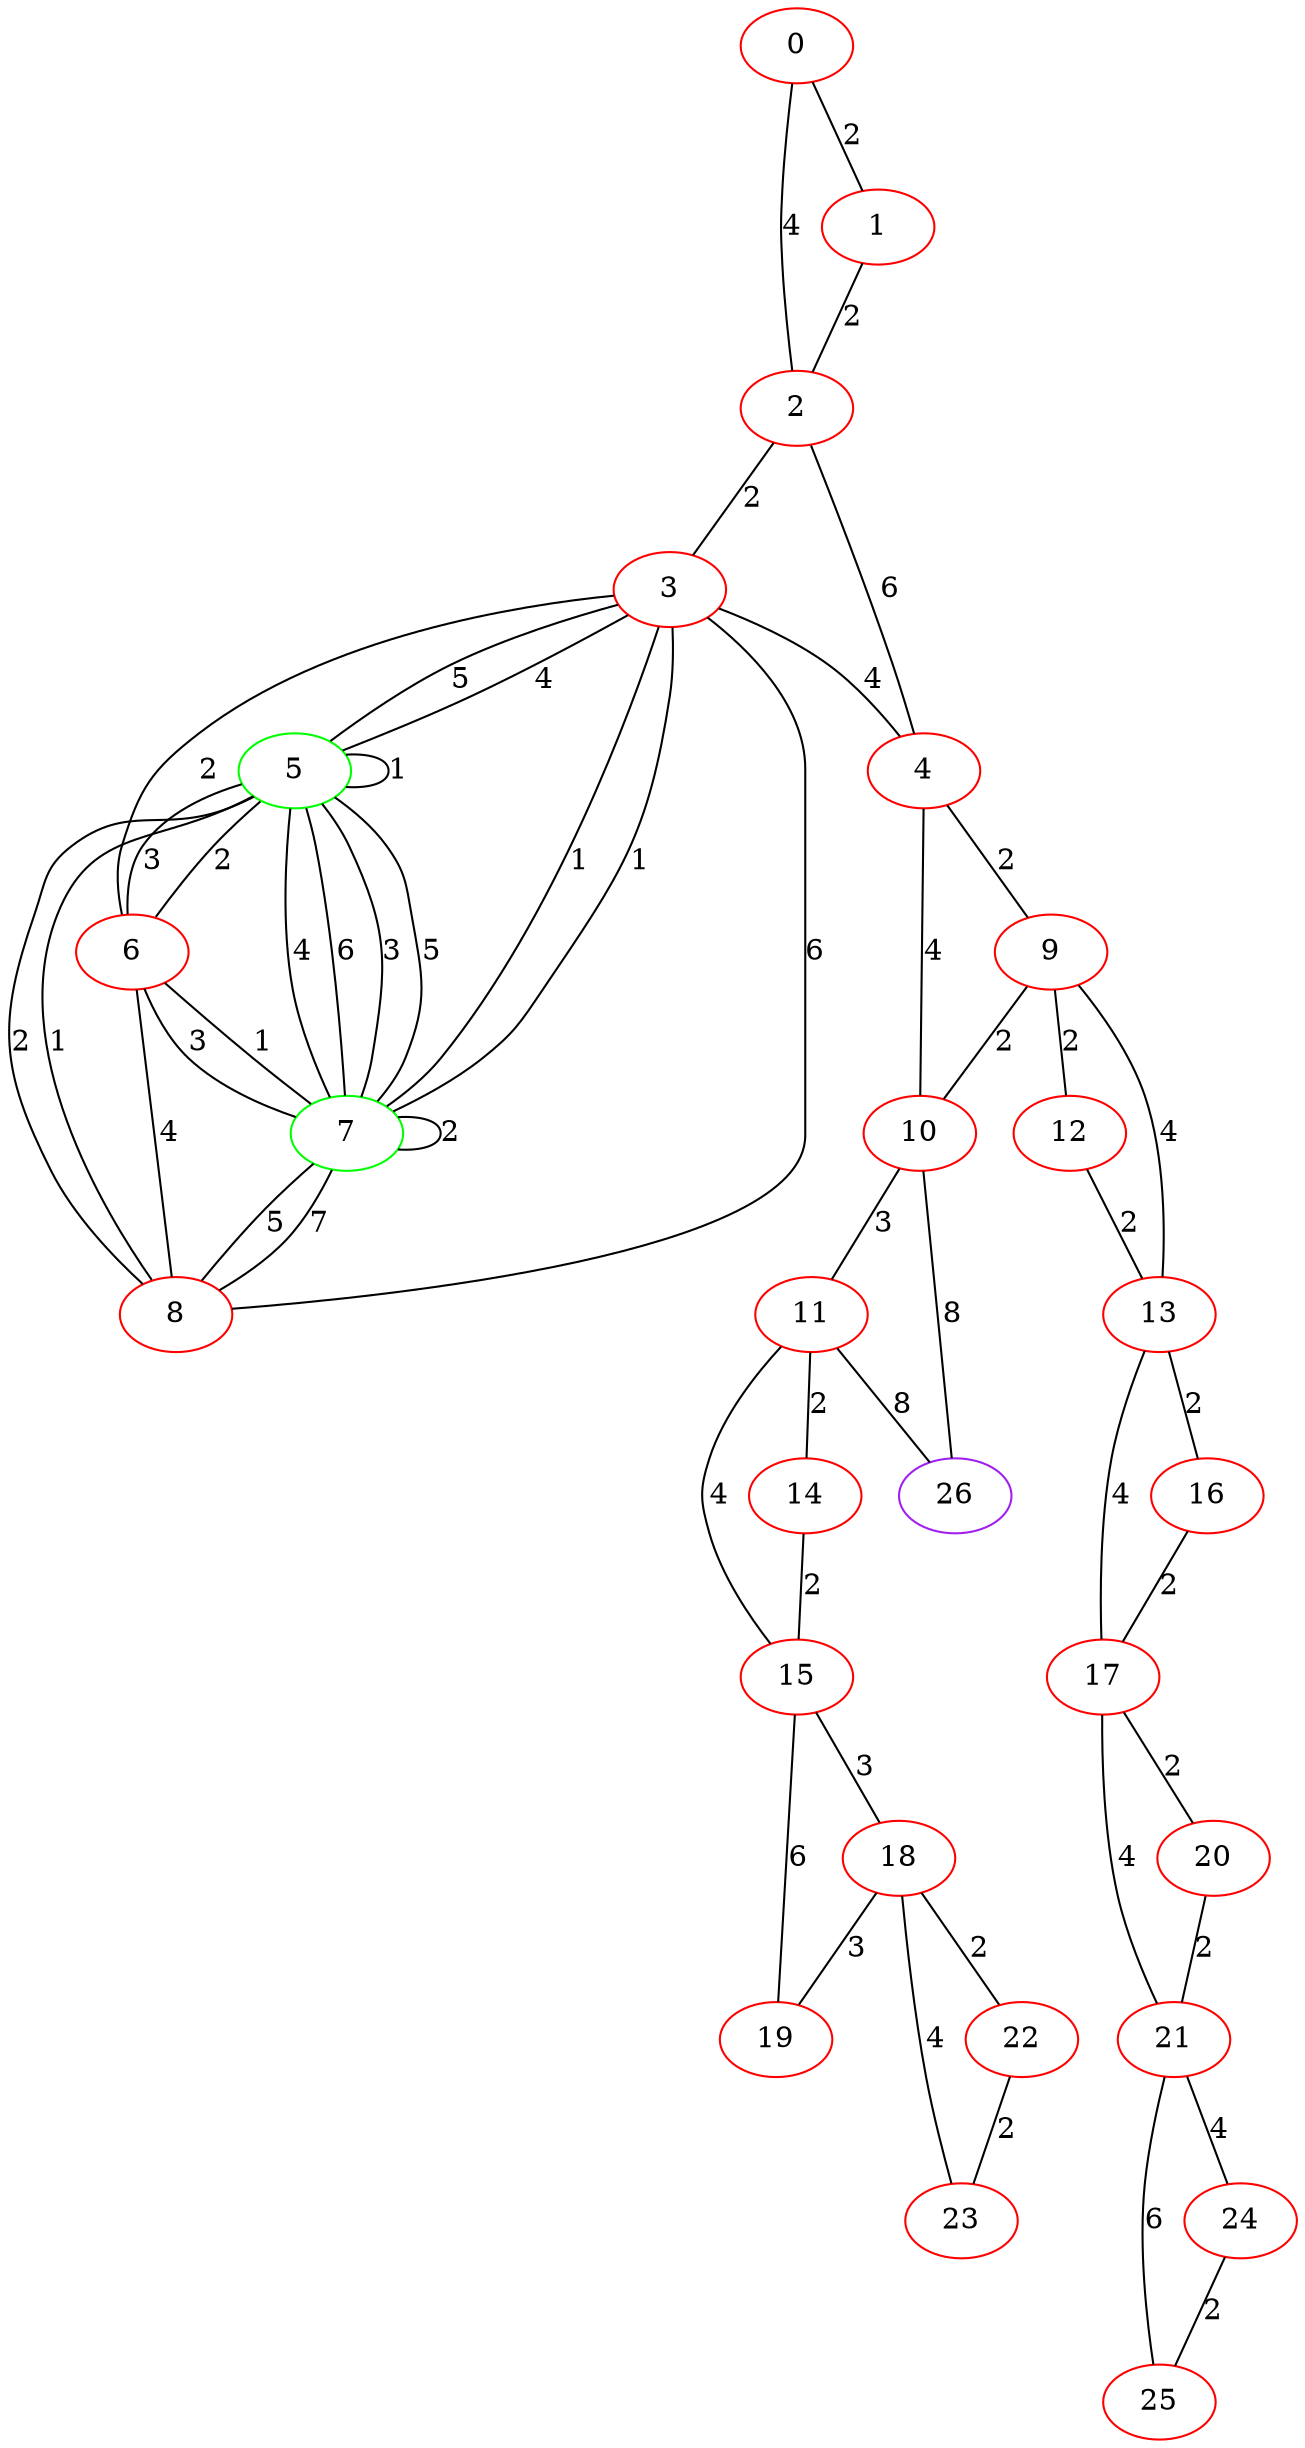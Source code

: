 graph "" {
0 [color=red, weight=1];
1 [color=red, weight=1];
2 [color=red, weight=1];
3 [color=red, weight=1];
4 [color=red, weight=1];
5 [color=green, weight=2];
6 [color=red, weight=1];
7 [color=green, weight=2];
8 [color=red, weight=1];
9 [color=red, weight=1];
10 [color=red, weight=1];
11 [color=red, weight=1];
12 [color=red, weight=1];
13 [color=red, weight=1];
14 [color=red, weight=1];
15 [color=red, weight=1];
16 [color=red, weight=1];
17 [color=red, weight=1];
18 [color=red, weight=1];
19 [color=red, weight=1];
20 [color=red, weight=1];
21 [color=red, weight=1];
22 [color=red, weight=1];
23 [color=red, weight=1];
24 [color=red, weight=1];
25 [color=red, weight=1];
26 [color=purple, weight=4];
0 -- 1  [key=0, label=2];
0 -- 2  [key=0, label=4];
1 -- 2  [key=0, label=2];
2 -- 3  [key=0, label=2];
2 -- 4  [key=0, label=6];
3 -- 4  [key=0, label=4];
3 -- 5  [key=0, label=5];
3 -- 5  [key=1, label=4];
3 -- 6  [key=0, label=2];
3 -- 7  [key=0, label=1];
3 -- 7  [key=1, label=1];
3 -- 8  [key=0, label=6];
4 -- 9  [key=0, label=2];
4 -- 10  [key=0, label=4];
5 -- 8  [key=0, label=1];
5 -- 8  [key=1, label=2];
5 -- 5  [key=0, label=1];
5 -- 6  [key=0, label=3];
5 -- 6  [key=1, label=2];
5 -- 7  [key=0, label=4];
5 -- 7  [key=1, label=6];
5 -- 7  [key=2, label=3];
5 -- 7  [key=3, label=5];
6 -- 8  [key=0, label=4];
6 -- 7  [key=0, label=1];
6 -- 7  [key=1, label=3];
7 -- 8  [key=0, label=5];
7 -- 8  [key=1, label=7];
7 -- 7  [key=0, label=2];
9 -- 12  [key=0, label=2];
9 -- 10  [key=0, label=2];
9 -- 13  [key=0, label=4];
10 -- 26  [key=0, label=8];
10 -- 11  [key=0, label=3];
11 -- 26  [key=0, label=8];
11 -- 14  [key=0, label=2];
11 -- 15  [key=0, label=4];
12 -- 13  [key=0, label=2];
13 -- 16  [key=0, label=2];
13 -- 17  [key=0, label=4];
14 -- 15  [key=0, label=2];
15 -- 18  [key=0, label=3];
15 -- 19  [key=0, label=6];
16 -- 17  [key=0, label=2];
17 -- 20  [key=0, label=2];
17 -- 21  [key=0, label=4];
18 -- 19  [key=0, label=3];
18 -- 22  [key=0, label=2];
18 -- 23  [key=0, label=4];
20 -- 21  [key=0, label=2];
21 -- 24  [key=0, label=4];
21 -- 25  [key=0, label=6];
22 -- 23  [key=0, label=2];
24 -- 25  [key=0, label=2];
}
